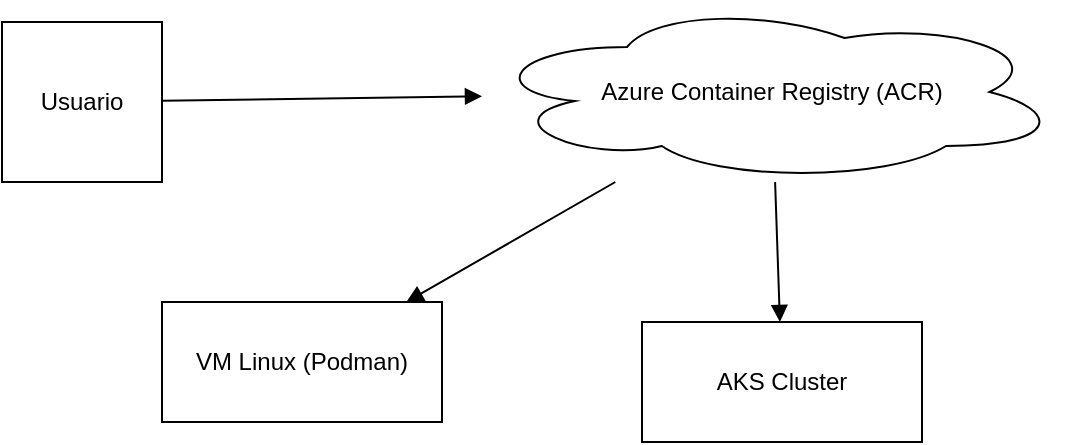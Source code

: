 <mxfile version="28.0.6">
  <diagram name="Infraestructura Azure" id="Infra">
    <mxGraphModel dx="786" dy="417" grid="1" gridSize="10" guides="1" tooltips="1" connect="1" arrows="1" fold="1" page="1" pageScale="1" pageWidth="827" pageHeight="1169" math="0" shadow="0">
      <root>
        <mxCell id="0" />
        <mxCell id="1" parent="0" />
        <mxCell id="user" value="Usuario" style="shape=man;whiteSpace=wrap;html=1;" parent="1" vertex="1">
          <mxGeometry x="40" y="60" width="80" height="80" as="geometry" />
        </mxCell>
        <mxCell id="acr" value="Azure Container Registry (ACR)" style="shape=cloud;whiteSpace=wrap;html=1;" parent="1" vertex="1">
          <mxGeometry x="280" y="50" width="290" height="90" as="geometry" />
        </mxCell>
        <mxCell id="vm" value="VM Linux (Podman)" style="shape=mxgraph.azure.compute;whiteSpace=wrap;html=1;" parent="1" vertex="1">
          <mxGeometry x="120" y="200" width="140" height="60" as="geometry" />
        </mxCell>
        <mxCell id="aks" value="AKS Cluster" style="shape=mxgraph.azure.container_services.kubernetes_services;whiteSpace=wrap;html=1;" parent="1" vertex="1">
          <mxGeometry x="360" y="210" width="140" height="60" as="geometry" />
        </mxCell>
        <mxCell id="line1" style="endArrow=block" parent="1" source="user" target="acr" edge="1">
          <mxGeometry relative="1" as="geometry" />
        </mxCell>
        <mxCell id="line2" style="endArrow=block" parent="1" source="acr" target="vm" edge="1">
          <mxGeometry relative="1" as="geometry" />
        </mxCell>
        <mxCell id="line3" style="endArrow=block" parent="1" source="acr" target="aks" edge="1">
          <mxGeometry relative="1" as="geometry" />
        </mxCell>
      </root>
    </mxGraphModel>
  </diagram>
</mxfile>
